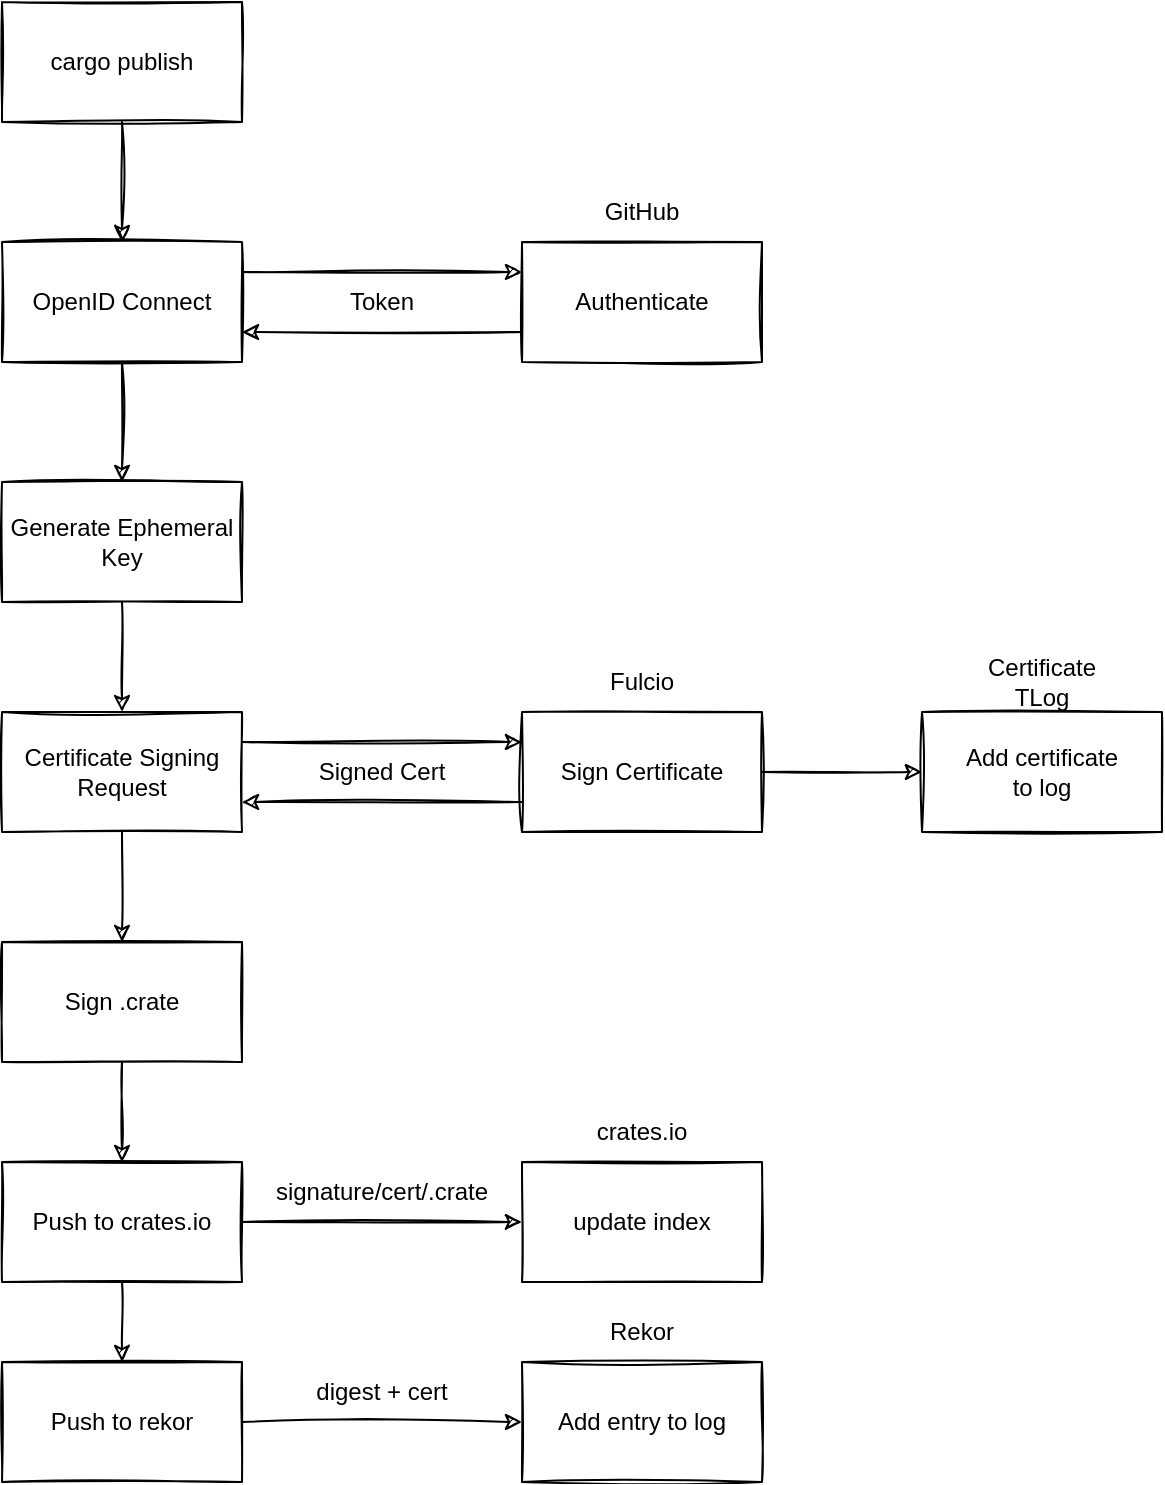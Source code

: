 <mxfile version="19.0.3" type="device" pages="4"><diagram id="BBs5l-Lupjs0hBGA9Q0s" name="publish"><mxGraphModel dx="2062" dy="1265" grid="1" gridSize="10" guides="1" tooltips="1" connect="1" arrows="1" fold="1" page="1" pageScale="1" pageWidth="1100" pageHeight="850" math="0" shadow="0"><root><mxCell id="0"/><mxCell id="1" parent="0"/><mxCell id="9IuhHfaBgDXqN6GG178G-1" value="cargo publish" style="rounded=0;whiteSpace=wrap;html=1;sketch=1;" parent="1" vertex="1"><mxGeometry x="40" y="20" width="120" height="60" as="geometry"/></mxCell><mxCell id="9IuhHfaBgDXqN6GG178G-3" value="OpenID Connect" style="rounded=0;whiteSpace=wrap;html=1;sketch=1;" parent="1" vertex="1"><mxGeometry x="40" y="140" width="120" height="60" as="geometry"/></mxCell><mxCell id="9IuhHfaBgDXqN6GG178G-4" value="Certificate Signing Request" style="rounded=0;whiteSpace=wrap;html=1;sketch=1;" parent="1" vertex="1"><mxGeometry x="40" y="375" width="120" height="60" as="geometry"/></mxCell><mxCell id="9IuhHfaBgDXqN6GG178G-5" value="Sign Certificate" style="rounded=0;whiteSpace=wrap;html=1;sketch=1;" parent="1" vertex="1"><mxGeometry x="300" y="375" width="120" height="60" as="geometry"/></mxCell><mxCell id="9IuhHfaBgDXqN6GG178G-6" value="Add certificate &lt;br&gt;to log" style="rounded=0;whiteSpace=wrap;html=1;sketch=1;" parent="1" vertex="1"><mxGeometry x="500" y="375" width="120" height="60" as="geometry"/></mxCell><mxCell id="9IuhHfaBgDXqN6GG178G-7" value="Authenticate" style="rounded=0;whiteSpace=wrap;html=1;sketch=1;" parent="1" vertex="1"><mxGeometry x="300" y="140" width="120" height="60" as="geometry"/></mxCell><mxCell id="9IuhHfaBgDXqN6GG178G-8" value="" style="endArrow=classic;html=1;rounded=0;sketch=1;exitX=1;exitY=0.25;exitDx=0;exitDy=0;entryX=0;entryY=0.25;entryDx=0;entryDy=0;" parent="1" source="9IuhHfaBgDXqN6GG178G-3" target="9IuhHfaBgDXqN6GG178G-7" edge="1"><mxGeometry width="50" height="50" relative="1" as="geometry"><mxPoint x="240" y="375" as="sourcePoint"/><mxPoint x="290" y="325" as="targetPoint"/></mxGeometry></mxCell><mxCell id="9IuhHfaBgDXqN6GG178G-9" value="" style="endArrow=classic;html=1;rounded=0;sketch=1;exitX=0;exitY=0.75;exitDx=0;exitDy=0;entryX=1;entryY=0.75;entryDx=0;entryDy=0;" parent="1" source="9IuhHfaBgDXqN6GG178G-7" target="9IuhHfaBgDXqN6GG178G-3" edge="1"><mxGeometry width="50" height="50" relative="1" as="geometry"><mxPoint x="210" y="389.5" as="sourcePoint"/><mxPoint x="290" y="389.5" as="targetPoint"/></mxGeometry></mxCell><mxCell id="9IuhHfaBgDXqN6GG178G-10" value="Token" style="text;html=1;strokeColor=none;fillColor=none;align=center;verticalAlign=middle;whiteSpace=wrap;rounded=0;sketch=1;" parent="1" vertex="1"><mxGeometry x="200" y="155" width="60" height="30" as="geometry"/></mxCell><mxCell id="9IuhHfaBgDXqN6GG178G-11" value="GitHub" style="text;html=1;strokeColor=none;fillColor=none;align=center;verticalAlign=middle;whiteSpace=wrap;rounded=0;sketch=1;" parent="1" vertex="1"><mxGeometry x="330" y="110" width="60" height="30" as="geometry"/></mxCell><mxCell id="9IuhHfaBgDXqN6GG178G-12" value="Sign .crate" style="rounded=0;whiteSpace=wrap;html=1;sketch=1;" parent="1" vertex="1"><mxGeometry x="40" y="490" width="120" height="60" as="geometry"/></mxCell><mxCell id="9IuhHfaBgDXqN6GG178G-13" value="Push to crates.io" style="rounded=0;whiteSpace=wrap;html=1;sketch=1;" parent="1" vertex="1"><mxGeometry x="40" y="600" width="120" height="60" as="geometry"/></mxCell><mxCell id="9IuhHfaBgDXqN6GG178G-14" value="update index" style="rounded=0;whiteSpace=wrap;html=1;sketch=1;" parent="1" vertex="1"><mxGeometry x="300" y="600" width="120" height="60" as="geometry"/></mxCell><mxCell id="9IuhHfaBgDXqN6GG178G-15" value="crates.io" style="text;html=1;strokeColor=none;fillColor=none;align=center;verticalAlign=middle;whiteSpace=wrap;rounded=0;sketch=1;" parent="1" vertex="1"><mxGeometry x="330" y="570" width="60" height="30" as="geometry"/></mxCell><mxCell id="9IuhHfaBgDXqN6GG178G-17" value="" style="endArrow=classic;html=1;rounded=0;sketch=1;" parent="1" source="9IuhHfaBgDXqN6GG178G-1" target="9IuhHfaBgDXqN6GG178G-3" edge="1"><mxGeometry width="50" height="50" relative="1" as="geometry"><mxPoint x="160" y="550" as="sourcePoint"/><mxPoint x="-160" y="245" as="targetPoint"/></mxGeometry></mxCell><mxCell id="9IuhHfaBgDXqN6GG178G-21" value="" style="endArrow=classic;html=1;rounded=0;sketch=1;entryX=0;entryY=0.25;entryDx=0;entryDy=0;exitX=1;exitY=0.25;exitDx=0;exitDy=0;" parent="1" target="9IuhHfaBgDXqN6GG178G-5" edge="1"><mxGeometry width="50" height="50" relative="1" as="geometry"><mxPoint x="160" y="390" as="sourcePoint"/><mxPoint x="-240" y="435" as="targetPoint"/></mxGeometry></mxCell><mxCell id="9IuhHfaBgDXqN6GG178G-22" value="Fulcio" style="text;html=1;strokeColor=none;fillColor=none;align=center;verticalAlign=middle;whiteSpace=wrap;rounded=0;sketch=1;" parent="1" vertex="1"><mxGeometry x="330" y="345" width="60" height="30" as="geometry"/></mxCell><mxCell id="9IuhHfaBgDXqN6GG178G-23" value="Generate Ephemeral Key" style="rounded=0;whiteSpace=wrap;html=1;sketch=1;" parent="1" vertex="1"><mxGeometry x="40" y="260" width="120" height="60" as="geometry"/></mxCell><mxCell id="9IuhHfaBgDXqN6GG178G-24" value="" style="endArrow=classic;html=1;rounded=0;sketch=1;" parent="1" source="9IuhHfaBgDXqN6GG178G-3" target="9IuhHfaBgDXqN6GG178G-23" edge="1"><mxGeometry width="50" height="50" relative="1" as="geometry"><mxPoint x="110" y="90" as="sourcePoint"/><mxPoint x="110" y="150" as="targetPoint"/></mxGeometry></mxCell><mxCell id="9IuhHfaBgDXqN6GG178G-25" value="" style="endArrow=classic;html=1;rounded=0;sketch=1;exitX=0;exitY=0.75;exitDx=0;exitDy=0;entryX=1;entryY=0.75;entryDx=0;entryDy=0;" parent="1" source="9IuhHfaBgDXqN6GG178G-5" edge="1"><mxGeometry width="50" height="50" relative="1" as="geometry"><mxPoint x="260" y="585" as="sourcePoint"/><mxPoint x="160" y="420" as="targetPoint"/></mxGeometry></mxCell><mxCell id="9IuhHfaBgDXqN6GG178G-26" value="Signed Cert" style="text;html=1;strokeColor=none;fillColor=none;align=center;verticalAlign=middle;whiteSpace=wrap;rounded=0;sketch=1;" parent="1" vertex="1"><mxGeometry x="190" y="390" width="80" height="30" as="geometry"/></mxCell><mxCell id="9IuhHfaBgDXqN6GG178G-28" value="" style="endArrow=classic;html=1;rounded=0;sketch=1;" parent="1" source="9IuhHfaBgDXqN6GG178G-23" target="9IuhHfaBgDXqN6GG178G-4" edge="1"><mxGeometry width="50" height="50" relative="1" as="geometry"><mxPoint x="110" y="210" as="sourcePoint"/><mxPoint y="350" as="targetPoint"/></mxGeometry></mxCell><mxCell id="9IuhHfaBgDXqN6GG178G-29" value="" style="endArrow=classic;html=1;rounded=0;sketch=1;" parent="1" source="9IuhHfaBgDXqN6GG178G-4" target="9IuhHfaBgDXqN6GG178G-12" edge="1"><mxGeometry width="50" height="50" relative="1" as="geometry"><mxPoint x="110" y="330" as="sourcePoint"/><mxPoint x="110" y="385" as="targetPoint"/></mxGeometry></mxCell><mxCell id="9IuhHfaBgDXqN6GG178G-30" value="" style="endArrow=classic;html=1;rounded=0;sketch=1;" parent="1" source="9IuhHfaBgDXqN6GG178G-12" target="9IuhHfaBgDXqN6GG178G-13" edge="1"><mxGeometry width="50" height="50" relative="1" as="geometry"><mxPoint x="110" y="445" as="sourcePoint"/><mxPoint x="110" y="500" as="targetPoint"/></mxGeometry></mxCell><mxCell id="9IuhHfaBgDXqN6GG178G-32" value="signature/cert/.crate" style="text;html=1;strokeColor=none;fillColor=none;align=center;verticalAlign=middle;whiteSpace=wrap;rounded=0;sketch=1;" parent="1" vertex="1"><mxGeometry x="190" y="600" width="80" height="30" as="geometry"/></mxCell><mxCell id="9IuhHfaBgDXqN6GG178G-33" value="" style="endArrow=classic;html=1;rounded=0;sketch=1;" parent="1" source="9IuhHfaBgDXqN6GG178G-13" target="9IuhHfaBgDXqN6GG178G-14" edge="1"><mxGeometry width="50" height="50" relative="1" as="geometry"><mxPoint x="170" y="600" as="sourcePoint"/><mxPoint x="310" y="600" as="targetPoint"/></mxGeometry></mxCell><mxCell id="9IuhHfaBgDXqN6GG178G-35" value="Certificate TLog" style="text;html=1;strokeColor=none;fillColor=none;align=center;verticalAlign=middle;whiteSpace=wrap;rounded=0;sketch=1;" parent="1" vertex="1"><mxGeometry x="530" y="345" width="60" height="30" as="geometry"/></mxCell><mxCell id="9IuhHfaBgDXqN6GG178G-36" value="" style="endArrow=classic;html=1;rounded=0;sketch=1;" parent="1" source="9IuhHfaBgDXqN6GG178G-5" target="9IuhHfaBgDXqN6GG178G-6" edge="1"><mxGeometry width="50" height="50" relative="1" as="geometry"><mxPoint x="460" y="519.5" as="sourcePoint"/><mxPoint x="600" y="519.5" as="targetPoint"/></mxGeometry></mxCell><mxCell id="LGeRv1FM3UNpR2AJi4Cj-1" value="Push to rekor" style="rounded=0;whiteSpace=wrap;html=1;sketch=1;" parent="1" vertex="1"><mxGeometry x="40" y="700" width="120" height="60" as="geometry"/></mxCell><mxCell id="LGeRv1FM3UNpR2AJi4Cj-2" value="" style="endArrow=classic;html=1;rounded=0;sketch=1;" parent="1" source="9IuhHfaBgDXqN6GG178G-13" target="LGeRv1FM3UNpR2AJi4Cj-1" edge="1"><mxGeometry width="50" height="50" relative="1" as="geometry"><mxPoint x="99.5" y="650" as="sourcePoint"/><mxPoint x="99.5" y="700" as="targetPoint"/></mxGeometry></mxCell><mxCell id="LGeRv1FM3UNpR2AJi4Cj-3" value="Add entry to log" style="rounded=0;whiteSpace=wrap;html=1;sketch=1;" parent="1" vertex="1"><mxGeometry x="300" y="700" width="120" height="60" as="geometry"/></mxCell><mxCell id="LGeRv1FM3UNpR2AJi4Cj-4" value="Rekor" style="text;html=1;strokeColor=none;fillColor=none;align=center;verticalAlign=middle;whiteSpace=wrap;rounded=0;sketch=1;" parent="1" vertex="1"><mxGeometry x="330" y="670" width="60" height="30" as="geometry"/></mxCell><mxCell id="LGeRv1FM3UNpR2AJi4Cj-5" value="digest + cert" style="text;html=1;strokeColor=none;fillColor=none;align=center;verticalAlign=middle;whiteSpace=wrap;rounded=0;sketch=1;" parent="1" vertex="1"><mxGeometry x="190" y="700" width="80" height="30" as="geometry"/></mxCell><mxCell id="LGeRv1FM3UNpR2AJi4Cj-6" value="" style="endArrow=classic;html=1;rounded=0;sketch=1;" parent="1" edge="1"><mxGeometry width="50" height="50" relative="1" as="geometry"><mxPoint x="160" y="730" as="sourcePoint"/><mxPoint x="300" y="730" as="targetPoint"/></mxGeometry></mxCell></root></mxGraphModel></diagram><diagram id="e69pFRMf36yadaSuYdGv" name="verify"><mxGraphModel dx="2062" dy="1265" grid="1" gridSize="10" guides="1" tooltips="1" connect="1" arrows="1" fold="1" page="1" pageScale="1" pageWidth="1100" pageHeight="850" math="0" shadow="0"><root><mxCell id="0"/><mxCell id="1" parent="0"/><mxCell id="XQxSvUfD8tm1_Rbtnp1K-1" value="cargo build/install/check" style="rounded=0;whiteSpace=wrap;html=1;sketch=1;" parent="1" vertex="1"><mxGeometry x="40" y="20" width="120" height="60" as="geometry"/></mxCell><mxCell id="XQxSvUfD8tm1_Rbtnp1K-10" value="crates.io" style="text;html=1;strokeColor=none;fillColor=none;align=center;verticalAlign=middle;whiteSpace=wrap;rounded=0;sketch=1;" parent="1" vertex="1"><mxGeometry x="330" y="120" width="60" height="30" as="geometry"/></mxCell><mxCell id="XQxSvUfD8tm1_Rbtnp1K-12" value="Download .crate and metadata" style="rounded=0;whiteSpace=wrap;html=1;sketch=1;" parent="1" vertex="1"><mxGeometry x="40" y="150" width="120" height="60" as="geometry"/></mxCell><mxCell id="XQxSvUfD8tm1_Rbtnp1K-13" value="index" style="rounded=0;whiteSpace=wrap;html=1;sketch=1;" parent="1" vertex="1"><mxGeometry x="300" y="150" width="120" height="60" as="geometry"/></mxCell><mxCell id="XQxSvUfD8tm1_Rbtnp1K-15" value="" style="endArrow=classic;html=1;rounded=0;sketch=1;" parent="1" source="XQxSvUfD8tm1_Rbtnp1K-1" target="XQxSvUfD8tm1_Rbtnp1K-12" edge="1"><mxGeometry width="50" height="50" relative="1" as="geometry"><mxPoint x="160" y="550" as="sourcePoint"/><mxPoint x="-160" y="245" as="targetPoint"/></mxGeometry></mxCell><mxCell id="XQxSvUfD8tm1_Rbtnp1K-24" value="" style="endArrow=classic;html=1;rounded=0;sketch=1;exitX=0;exitY=0.75;exitDx=0;exitDy=0;entryX=1;entryY=0.75;entryDx=0;entryDy=0;" parent="1" source="XQxSvUfD8tm1_Rbtnp1K-13" target="XQxSvUfD8tm1_Rbtnp1K-12" edge="1"><mxGeometry width="50" height="50" relative="1" as="geometry"><mxPoint x="110" y="445" as="sourcePoint"/><mxPoint x="110" y="500" as="targetPoint"/></mxGeometry></mxCell><mxCell id="XQxSvUfD8tm1_Rbtnp1K-25" value="read index" style="text;html=1;strokeColor=none;fillColor=none;align=center;verticalAlign=middle;whiteSpace=wrap;rounded=0;sketch=1;" parent="1" vertex="1"><mxGeometry x="190" y="165" width="80" height="30" as="geometry"/></mxCell><mxCell id="XQxSvUfD8tm1_Rbtnp1K-26" value="" style="endArrow=classic;html=1;rounded=0;sketch=1;entryX=0;entryY=0.25;entryDx=0;entryDy=0;exitX=1;exitY=0.25;exitDx=0;exitDy=0;" parent="1" source="XQxSvUfD8tm1_Rbtnp1K-12" target="XQxSvUfD8tm1_Rbtnp1K-13" edge="1"><mxGeometry width="50" height="50" relative="1" as="geometry"><mxPoint x="170" y="150" as="sourcePoint"/><mxPoint x="310" y="150" as="targetPoint"/></mxGeometry></mxCell><mxCell id="XQxSvUfD8tm1_Rbtnp1K-30" value="" style="endArrow=classic;html=1;rounded=0;sketch=1;" parent="1" source="XQxSvUfD8tm1_Rbtnp1K-12" edge="1"><mxGeometry width="50" height="50" relative="1" as="geometry"><mxPoint x="50" y="260" as="sourcePoint"/><mxPoint x="100" y="280" as="targetPoint"/></mxGeometry></mxCell><mxCell id="XQxSvUfD8tm1_Rbtnp1K-31" value="log" style="rounded=0;whiteSpace=wrap;html=1;sketch=1;" parent="1" vertex="1"><mxGeometry x="300" y="280" width="120" height="60" as="geometry"/></mxCell><mxCell id="XQxSvUfD8tm1_Rbtnp1K-32" value="Rekor" style="text;html=1;strokeColor=none;fillColor=none;align=center;verticalAlign=middle;whiteSpace=wrap;rounded=0;sketch=1;" parent="1" vertex="1"><mxGeometry x="330" y="250" width="60" height="30" as="geometry"/></mxCell><mxCell id="XQxSvUfD8tm1_Rbtnp1K-37" value="" style="endArrow=classic;html=1;rounded=0;sketch=1;exitX=0;exitY=0.75;exitDx=0;exitDy=0;entryX=1;entryY=0.75;entryDx=0;entryDy=0;" parent="1" edge="1"><mxGeometry width="50" height="50" relative="1" as="geometry"><mxPoint x="300" y="325" as="sourcePoint"/><mxPoint x="160" y="325" as="targetPoint"/></mxGeometry></mxCell><mxCell id="XQxSvUfD8tm1_Rbtnp1K-38" value="find entry" style="text;html=1;strokeColor=none;fillColor=none;align=center;verticalAlign=middle;whiteSpace=wrap;rounded=0;sketch=1;" parent="1" vertex="1"><mxGeometry x="190" y="295" width="80" height="30" as="geometry"/></mxCell><mxCell id="XQxSvUfD8tm1_Rbtnp1K-39" value="" style="endArrow=classic;html=1;rounded=0;sketch=1;entryX=0;entryY=0.25;entryDx=0;entryDy=0;exitX=1;exitY=0.25;exitDx=0;exitDy=0;" parent="1" edge="1"><mxGeometry width="50" height="50" relative="1" as="geometry"><mxPoint x="160" y="295" as="sourcePoint"/><mxPoint x="300" y="295" as="targetPoint"/></mxGeometry></mxCell><mxCell id="XQxSvUfD8tm1_Rbtnp1K-44" value="Verify signature/owner/cert" style="rounded=0;whiteSpace=wrap;html=1;sketch=1;" parent="1" vertex="1"><mxGeometry x="40" y="280" width="120" height="60" as="geometry"/></mxCell></root></mxGraphModel></diagram><diagram name="verify-offline" id="47pEBJt_U9xvB0oF0aZP"><mxGraphModel dx="2062" dy="1265" grid="1" gridSize="10" guides="1" tooltips="1" connect="1" arrows="1" fold="1" page="1" pageScale="1" pageWidth="1100" pageHeight="850" math="0" shadow="0"><root><mxCell id="bBbuI-PPMLjFrndhRj0N-0"/><mxCell id="bBbuI-PPMLjFrndhRj0N-1" parent="bBbuI-PPMLjFrndhRj0N-0"/><mxCell id="bBbuI-PPMLjFrndhRj0N-2" value="cargo build/install/check" style="rounded=0;whiteSpace=wrap;html=1;sketch=1;" parent="bBbuI-PPMLjFrndhRj0N-1" vertex="1"><mxGeometry x="40" y="20" width="120" height="60" as="geometry"/></mxCell><mxCell id="bBbuI-PPMLjFrndhRj0N-3" value="crates.io" style="text;html=1;strokeColor=none;fillColor=none;align=center;verticalAlign=middle;whiteSpace=wrap;rounded=0;sketch=1;" parent="bBbuI-PPMLjFrndhRj0N-1" vertex="1"><mxGeometry x="330" y="120" width="60" height="30" as="geometry"/></mxCell><mxCell id="bBbuI-PPMLjFrndhRj0N-4" value="Download .crate and metadata" style="rounded=0;whiteSpace=wrap;html=1;sketch=1;" parent="bBbuI-PPMLjFrndhRj0N-1" vertex="1"><mxGeometry x="40" y="150" width="120" height="60" as="geometry"/></mxCell><mxCell id="bBbuI-PPMLjFrndhRj0N-5" value="index" style="rounded=0;whiteSpace=wrap;html=1;sketch=1;" parent="bBbuI-PPMLjFrndhRj0N-1" vertex="1"><mxGeometry x="300" y="150" width="120" height="60" as="geometry"/></mxCell><mxCell id="bBbuI-PPMLjFrndhRj0N-6" value="" style="endArrow=classic;html=1;rounded=0;sketch=1;" parent="bBbuI-PPMLjFrndhRj0N-1" source="bBbuI-PPMLjFrndhRj0N-2" target="bBbuI-PPMLjFrndhRj0N-4" edge="1"><mxGeometry width="50" height="50" relative="1" as="geometry"><mxPoint x="160" y="550" as="sourcePoint"/><mxPoint x="-160" y="245" as="targetPoint"/></mxGeometry></mxCell><mxCell id="bBbuI-PPMLjFrndhRj0N-7" value="" style="endArrow=classic;html=1;rounded=0;sketch=1;exitX=0;exitY=0.75;exitDx=0;exitDy=0;entryX=1;entryY=0.75;entryDx=0;entryDy=0;" parent="bBbuI-PPMLjFrndhRj0N-1" source="bBbuI-PPMLjFrndhRj0N-5" target="bBbuI-PPMLjFrndhRj0N-4" edge="1"><mxGeometry width="50" height="50" relative="1" as="geometry"><mxPoint x="110" y="445" as="sourcePoint"/><mxPoint x="110" y="500" as="targetPoint"/></mxGeometry></mxCell><mxCell id="bBbuI-PPMLjFrndhRj0N-8" value="read index" style="text;html=1;strokeColor=none;fillColor=none;align=center;verticalAlign=middle;whiteSpace=wrap;rounded=0;sketch=1;" parent="bBbuI-PPMLjFrndhRj0N-1" vertex="1"><mxGeometry x="190" y="165" width="80" height="30" as="geometry"/></mxCell><mxCell id="bBbuI-PPMLjFrndhRj0N-9" value="" style="endArrow=classic;html=1;rounded=0;sketch=1;entryX=0;entryY=0.25;entryDx=0;entryDy=0;exitX=1;exitY=0.25;exitDx=0;exitDy=0;" parent="bBbuI-PPMLjFrndhRj0N-1" source="bBbuI-PPMLjFrndhRj0N-4" target="bBbuI-PPMLjFrndhRj0N-5" edge="1"><mxGeometry width="50" height="50" relative="1" as="geometry"><mxPoint x="170" y="150" as="sourcePoint"/><mxPoint x="310" y="150" as="targetPoint"/></mxGeometry></mxCell><mxCell id="bBbuI-PPMLjFrndhRj0N-10" value="" style="endArrow=classic;html=1;rounded=0;sketch=1;" parent="bBbuI-PPMLjFrndhRj0N-1" source="bBbuI-PPMLjFrndhRj0N-4" edge="1"><mxGeometry width="50" height="50" relative="1" as="geometry"><mxPoint x="50" y="260" as="sourcePoint"/><mxPoint x="100" y="280" as="targetPoint"/></mxGeometry></mxCell><mxCell id="bBbuI-PPMLjFrndhRj0N-16" value="Verify Sigstore bundle" style="rounded=0;whiteSpace=wrap;html=1;sketch=1;" parent="bBbuI-PPMLjFrndhRj0N-1" vertex="1"><mxGeometry x="40" y="280" width="120" height="60" as="geometry"/></mxCell></root></mxGraphModel></diagram><diagram id="ruIyfEc-oclwEPjV9mb0" name="crates.io"><mxGraphModel dx="2062" dy="1265" grid="1" gridSize="10" guides="1" tooltips="1" connect="1" arrows="1" fold="1" page="1" pageScale="1" pageWidth="1100" pageHeight="850" math="0" shadow="0"><root><mxCell id="0"/><mxCell id="1" parent="0"/><mxCell id="JMcOD_5hLd7-sJNLEB8Q-1" value="retrieve rekor entry" style="rounded=0;whiteSpace=wrap;html=1;sketch=1;" parent="1" vertex="1"><mxGeometry x="230" y="130" width="120" height="60" as="geometry"/></mxCell><mxCell id="JMcOD_5hLd7-sJNLEB8Q-2" value="crates.io" style="text;html=1;strokeColor=none;fillColor=none;align=center;verticalAlign=middle;whiteSpace=wrap;rounded=0;sketch=1;" parent="1" vertex="1"><mxGeometry x="260" y="100" width="60" height="30" as="geometry"/></mxCell><mxCell id="JMcOD_5hLd7-sJNLEB8Q-3" value="" style="endArrow=classic;html=1;rounded=0;sketch=1;" parent="1" target="JMcOD_5hLd7-sJNLEB8Q-1" edge="1"><mxGeometry width="50" height="50" relative="1" as="geometry"><mxPoint x="120" y="160" as="sourcePoint"/><mxPoint x="100" y="100" as="targetPoint"/></mxGeometry></mxCell><mxCell id="JMcOD_5hLd7-sJNLEB8Q-5" value="cargo publish" style="text;html=1;strokeColor=none;fillColor=none;align=center;verticalAlign=middle;whiteSpace=wrap;rounded=0;sketch=1;" parent="1" vertex="1"><mxGeometry x="140" y="130" width="60" height="30" as="geometry"/></mxCell><mxCell id="1oGSmJg_z0amMxQuPI6W-1" value="log" style="rounded=0;whiteSpace=wrap;html=1;sketch=1;" parent="1" vertex="1"><mxGeometry x="490" y="130" width="120" height="60" as="geometry"/></mxCell><mxCell id="1oGSmJg_z0amMxQuPI6W-2" value="Rekor" style="text;html=1;strokeColor=none;fillColor=none;align=center;verticalAlign=middle;whiteSpace=wrap;rounded=0;sketch=1;" parent="1" vertex="1"><mxGeometry x="520" y="100" width="60" height="30" as="geometry"/></mxCell><mxCell id="1oGSmJg_z0amMxQuPI6W-3" value="" style="endArrow=classic;html=1;rounded=0;sketch=1;exitX=0;exitY=0.75;exitDx=0;exitDy=0;entryX=1;entryY=0.75;entryDx=0;entryDy=0;" parent="1" edge="1"><mxGeometry width="50" height="50" relative="1" as="geometry"><mxPoint x="490" y="175" as="sourcePoint"/><mxPoint x="350" y="175" as="targetPoint"/></mxGeometry></mxCell><mxCell id="1oGSmJg_z0amMxQuPI6W-4" value="find entry" style="text;html=1;strokeColor=none;fillColor=none;align=center;verticalAlign=middle;whiteSpace=wrap;rounded=0;sketch=1;" parent="1" vertex="1"><mxGeometry x="380" y="145" width="80" height="30" as="geometry"/></mxCell><mxCell id="1oGSmJg_z0amMxQuPI6W-5" value="" style="endArrow=classic;html=1;rounded=0;sketch=1;entryX=0;entryY=0.25;entryDx=0;entryDy=0;exitX=1;exitY=0.25;exitDx=0;exitDy=0;" parent="1" edge="1"><mxGeometry width="50" height="50" relative="1" as="geometry"><mxPoint x="350" y="145" as="sourcePoint"/><mxPoint x="490" y="145" as="targetPoint"/></mxGeometry></mxCell><mxCell id="1oGSmJg_z0amMxQuPI6W-6" value="verify owner is covered by cert, verify signature" style="rounded=0;whiteSpace=wrap;html=1;sketch=1;" parent="1" vertex="1"><mxGeometry x="230" y="240" width="120" height="60" as="geometry"/></mxCell><mxCell id="1oGSmJg_z0amMxQuPI6W-7" value="" style="endArrow=classic;html=1;rounded=0;sketch=1;" parent="1" source="JMcOD_5hLd7-sJNLEB8Q-1" target="1oGSmJg_z0amMxQuPI6W-6" edge="1"><mxGeometry width="50" height="50" relative="1" as="geometry"><mxPoint x="130" y="170" as="sourcePoint"/><mxPoint x="240" y="170" as="targetPoint"/></mxGeometry></mxCell><mxCell id="1oGSmJg_z0amMxQuPI6W-8" value="..." style="rounded=0;whiteSpace=wrap;html=1;sketch=1;" parent="1" vertex="1"><mxGeometry x="230" y="350" width="120" height="60" as="geometry"/></mxCell><mxCell id="1oGSmJg_z0amMxQuPI6W-9" value="" style="endArrow=classic;html=1;rounded=0;sketch=1;" parent="1" source="1oGSmJg_z0amMxQuPI6W-6" target="1oGSmJg_z0amMxQuPI6W-8" edge="1"><mxGeometry width="50" height="50" relative="1" as="geometry"><mxPoint x="300" y="200" as="sourcePoint"/><mxPoint x="300" y="250" as="targetPoint"/></mxGeometry></mxCell></root></mxGraphModel></diagram></mxfile>